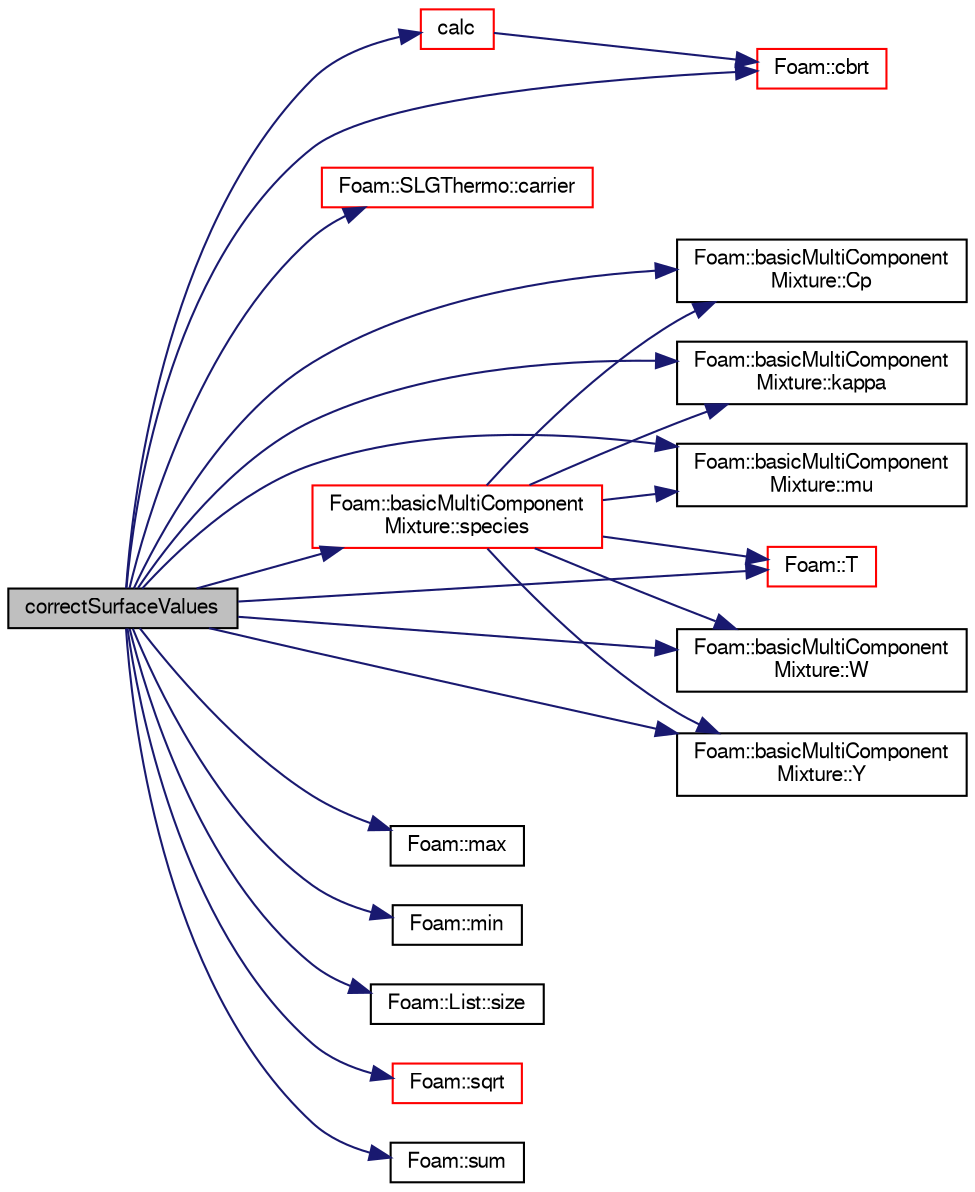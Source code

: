 digraph "correctSurfaceValues"
{
  bgcolor="transparent";
  edge [fontname="FreeSans",fontsize="10",labelfontname="FreeSans",labelfontsize="10"];
  node [fontname="FreeSans",fontsize="10",shape=record];
  rankdir="LR";
  Node478 [label="correctSurfaceValues",height=0.2,width=0.4,color="black", fillcolor="grey75", style="filled", fontcolor="black"];
  Node478 -> Node479 [color="midnightblue",fontsize="10",style="solid",fontname="FreeSans"];
  Node479 [label="calc",height=0.2,width=0.4,color="red",URL="$a23922.html#a1c2aa9de8e2381d1a7be78bd687fd255",tooltip="Update parcel properties over the time interval. "];
  Node479 -> Node486 [color="midnightblue",fontsize="10",style="solid",fontname="FreeSans"];
  Node486 [label="Foam::cbrt",height=0.2,width=0.4,color="red",URL="$a21124.html#aca0b7feea326c0e1e9e04078a319d019"];
  Node478 -> Node495 [color="midnightblue",fontsize="10",style="solid",fontname="FreeSans"];
  Node495 [label="Foam::SLGThermo::carrier",height=0.2,width=0.4,color="red",URL="$a30182.html#a2260ad95f8a442cc428618661191f3e9",tooltip="Return reference to the gaseous components. "];
  Node478 -> Node486 [color="midnightblue",fontsize="10",style="solid",fontname="FreeSans"];
  Node478 -> Node539 [color="midnightblue",fontsize="10",style="solid",fontname="FreeSans"];
  Node539 [label="Foam::basicMultiComponent\lMixture::Cp",height=0.2,width=0.4,color="black",URL="$a30130.html#af2ea279a80c35232b04ad45d9ded5dc6",tooltip="Heat capacity at constant pressure [J/(kg K)]. "];
  Node478 -> Node540 [color="midnightblue",fontsize="10",style="solid",fontname="FreeSans"];
  Node540 [label="Foam::basicMultiComponent\lMixture::kappa",height=0.2,width=0.4,color="black",URL="$a30130.html#af2a305c38e9338095e4b54d1fdb33c88",tooltip="Thermal conductivity [W/m/K]. "];
  Node478 -> Node541 [color="midnightblue",fontsize="10",style="solid",fontname="FreeSans"];
  Node541 [label="Foam::max",height=0.2,width=0.4,color="black",URL="$a21124.html#ac993e906cf2774ae77e666bc24e81733"];
  Node478 -> Node542 [color="midnightblue",fontsize="10",style="solid",fontname="FreeSans"];
  Node542 [label="Foam::min",height=0.2,width=0.4,color="black",URL="$a21124.html#a253e112ad2d56d96230ff39ea7f442dc"];
  Node478 -> Node543 [color="midnightblue",fontsize="10",style="solid",fontname="FreeSans"];
  Node543 [label="Foam::basicMultiComponent\lMixture::mu",height=0.2,width=0.4,color="black",URL="$a30130.html#a22e52237f261f24ed44d72d2b2482278",tooltip="Dynamic viscosity [kg/m/s]. "];
  Node478 -> Node544 [color="midnightblue",fontsize="10",style="solid",fontname="FreeSans"];
  Node544 [label="Foam::List::size",height=0.2,width=0.4,color="black",URL="$a25694.html#a8a5f6fa29bd4b500caf186f60245b384",tooltip="Override size to be inconsistent with allocated storage. "];
  Node478 -> Node545 [color="midnightblue",fontsize="10",style="solid",fontname="FreeSans"];
  Node545 [label="Foam::basicMultiComponent\lMixture::species",height=0.2,width=0.4,color="red",URL="$a30130.html#ab084ae67cf447fdf6058617bad7a13c2",tooltip="Return the table of species. "];
  Node545 -> Node539 [color="midnightblue",fontsize="10",style="solid",fontname="FreeSans"];
  Node545 -> Node540 [color="midnightblue",fontsize="10",style="solid",fontname="FreeSans"];
  Node545 -> Node543 [color="midnightblue",fontsize="10",style="solid",fontname="FreeSans"];
  Node545 -> Node561 [color="midnightblue",fontsize="10",style="solid",fontname="FreeSans"];
  Node561 [label="Foam::T",height=0.2,width=0.4,color="red",URL="$a21124.html#ae57fda0abb14bb0944947c463c6e09d4"];
  Node545 -> Node562 [color="midnightblue",fontsize="10",style="solid",fontname="FreeSans"];
  Node562 [label="Foam::basicMultiComponent\lMixture::W",height=0.2,width=0.4,color="black",URL="$a30130.html#a69c755b20424e6b53287805d01d0cc28",tooltip="Molecular weight [kg/kmol]. "];
  Node545 -> Node563 [color="midnightblue",fontsize="10",style="solid",fontname="FreeSans"];
  Node563 [label="Foam::basicMultiComponent\lMixture::Y",height=0.2,width=0.4,color="black",URL="$a30130.html#a98fc615b86ae04a5a00a36c8fb619a16",tooltip="Return the mass-fraction fields. "];
  Node478 -> Node564 [color="midnightblue",fontsize="10",style="solid",fontname="FreeSans"];
  Node564 [label="Foam::sqrt",height=0.2,width=0.4,color="red",URL="$a21124.html#a8616bd62eebf2342a80222fecb1bda71"];
  Node478 -> Node565 [color="midnightblue",fontsize="10",style="solid",fontname="FreeSans"];
  Node565 [label="Foam::sum",height=0.2,width=0.4,color="black",URL="$a21124.html#a3d8733143aad0e03b300186ab4bef137"];
  Node478 -> Node561 [color="midnightblue",fontsize="10",style="solid",fontname="FreeSans"];
  Node478 -> Node562 [color="midnightblue",fontsize="10",style="solid",fontname="FreeSans"];
  Node478 -> Node563 [color="midnightblue",fontsize="10",style="solid",fontname="FreeSans"];
}
